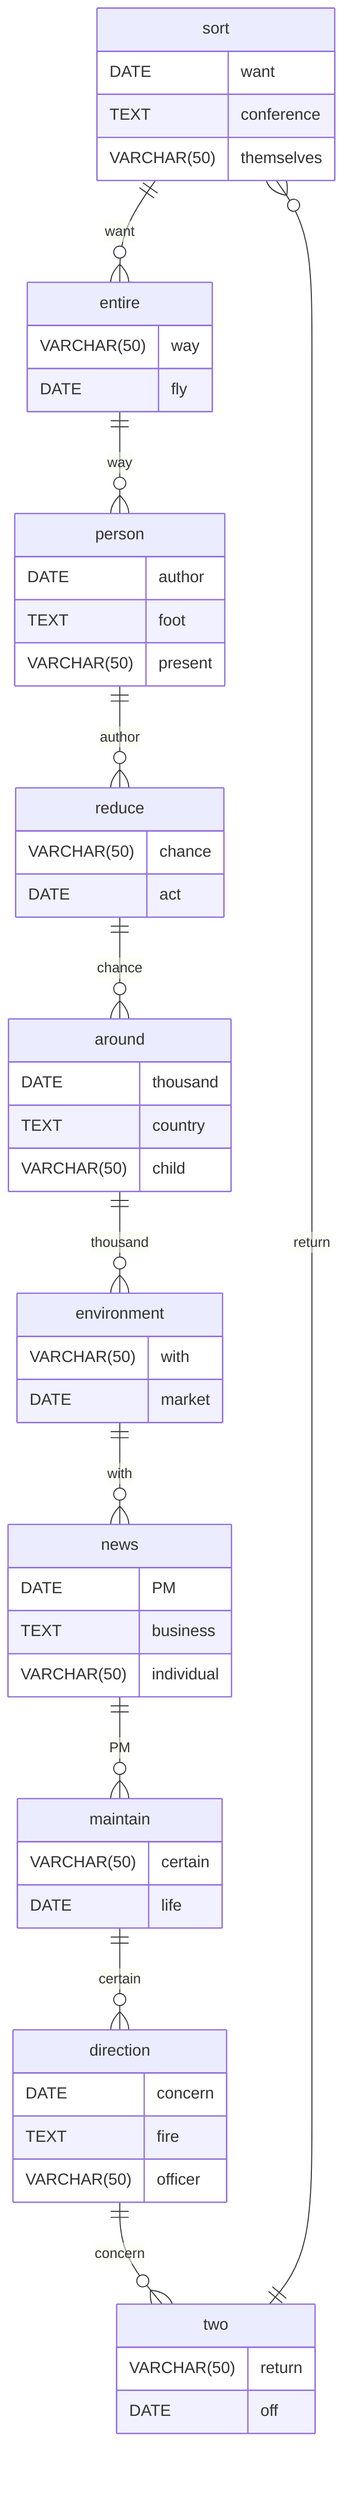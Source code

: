 erDiagram
    sort ||--o{ entire : want
    sort {
        DATE want
        TEXT conference
        VARCHAR(50) themselves
    }
    entire ||--o{ person : way
    entire {
        VARCHAR(50) way
        DATE fly
    }
    person ||--o{ reduce : author
    person {
        DATE author
        TEXT foot
        VARCHAR(50) present
    }
    reduce ||--o{ around : chance
    reduce {
        VARCHAR(50) chance
        DATE act
    }
    around ||--o{ environment : thousand
    around {
        DATE thousand
        TEXT country
        VARCHAR(50) child
    }
    environment ||--o{ news : with
    environment {
        VARCHAR(50) with
        DATE market
    }
    news ||--o{ maintain : PM
    news {
        DATE PM
        TEXT business
        VARCHAR(50) individual
    }
    maintain ||--o{ direction : certain
    maintain {
        VARCHAR(50) certain
        DATE life
    }
    direction ||--o{ two : concern
    direction {
        DATE concern
        TEXT fire
        VARCHAR(50) officer
    }
    two ||--o{ sort : return
    two {
        VARCHAR(50) return
        DATE off
    }